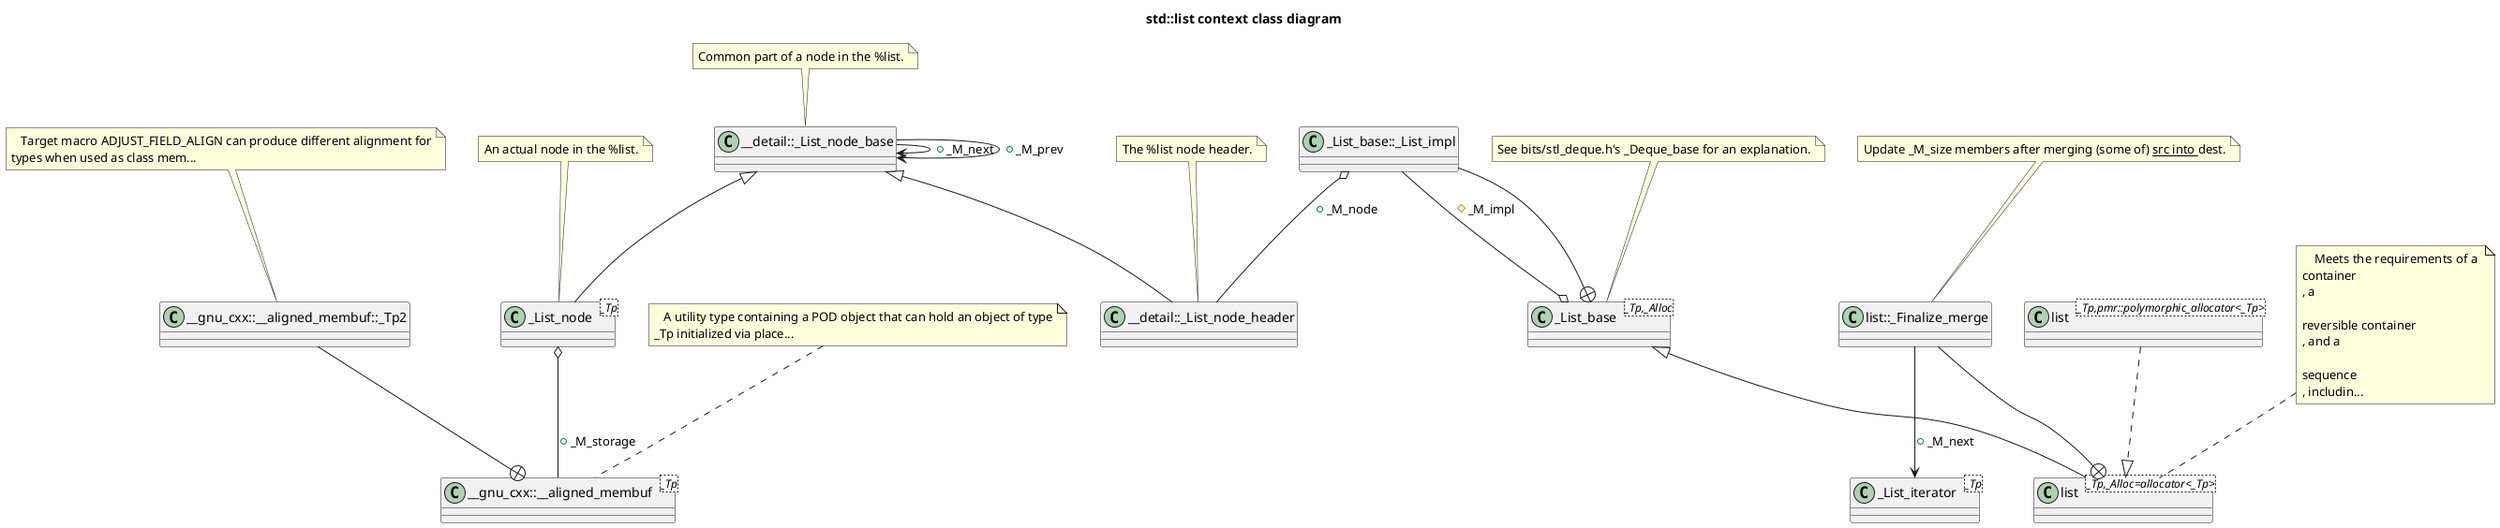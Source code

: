 @startuml
title std::list context class diagram
class "__gnu_cxx::__aligned_membuf<_Tp>" as C_0001780373788828611506
class C_0001780373788828611506 [[https://github.com/gcc-mirror/gcc/blob/releases/gcc-11.4.0/libstdc++-v3/include/ext/aligned_buffer.h#L47{}]] {
__
}
class "__gnu_cxx::__aligned_membuf::_Tp2" as C_0000363944907545484744
class C_0000363944907545484744 [[https://github.com/gcc-mirror/gcc/blob/releases/gcc-11.4.0/libstdc++-v3/include/ext/aligned_buffer.h#L54{}]] {
__
}
class "__detail::_List_node_base" as C_0003061237274580542436
class C_0003061237274580542436 [[https://github.com/gcc-mirror/gcc/blob/releases/gcc-11.4.0/libstdc++-v3/include/bits/stl_list.h#L81{}]] {
__
}
class "__detail::_List_node_header" as C_0000986537528964488307
class C_0000986537528964488307 [[https://github.com/gcc-mirror/gcc/blob/releases/gcc-11.4.0/libstdc++-v3/include/bits/stl_list.h#L104{}]] {
__
}
class "_List_node<_Tp>" as C_0016581430309674106927
class C_0016581430309674106927 [[https://github.com/gcc-mirror/gcc/blob/releases/gcc-11.4.0/libstdc++-v3/include/bits/stl_list.h#L167{}]] {
__
}
class "_List_iterator<_Tp>" as C_0010079646352454332341
class C_0010079646352454332341 [[https://github.com/gcc-mirror/gcc/blob/releases/gcc-11.4.0/libstdc++-v3/include/bits/stl_list.h#L186{}]] {
__
}
class "_List_base<_Tp,_Alloc>" as C_0017268439787651424876
class C_0017268439787651424876 [[https://github.com/gcc-mirror/gcc/blob/releases/gcc-11.4.0/libstdc++-v3/include/bits/stl_list.h#L350{}]] {
__
}
class "_List_base::_List_impl" as C_0009730025766701730813
class C_0009730025766701730813 [[https://github.com/gcc-mirror/gcc/blob/releases/gcc-11.4.0/libstdc++-v3/include/bits/stl_list.h#L375{}]] {
__
}
class "list<_Tp,_Alloc=allocator<_Tp>>" as C_0015609426756015090359
class C_0015609426756015090359 [[https://github.com/gcc-mirror/gcc/blob/releases/gcc-11.4.0/libstdc++-v3/include/bits/stl_list.h#L557{}]] {
__
}
class "list::_Finalize_merge" as C_0008831140152225074072
class C_0008831140152225074072 [[https://github.com/gcc-mirror/gcc/blob/releases/gcc-11.4.0/libstdc++-v3/include/bits/stl_list.h#L1973{}]] {
__
}
class "list<_Tp,pmr::polymorphic_allocator<_Tp>>" as C_0005440126081384335850
class C_0005440126081384335850 [[https://github.com/gcc-mirror/gcc/blob/releases/gcc-11.4.0/libstdc++-v3/include/list#L78{}]] {
__
}
C_0000363944907545484744 --+ C_0001780373788828611506
C_0003061237274580542436 --> C_0003061237274580542436 : +_M_next
C_0003061237274580542436 --> C_0003061237274580542436 : +_M_prev
C_0003061237274580542436 <|-- C_0000986537528964488307
C_0016581430309674106927 o-- C_0001780373788828611506 : +_M_storage
C_0003061237274580542436 <|-- C_0016581430309674106927
C_0017268439787651424876 o-- C_0009730025766701730813 : #_M_impl
C_0009730025766701730813 --+ C_0017268439787651424876
C_0009730025766701730813 o-- C_0000986537528964488307 : +_M_node
C_0017268439787651424876 <|-- C_0015609426756015090359
C_0008831140152225074072 --+ C_0015609426756015090359
C_0008831140152225074072 --> C_0010079646352454332341 : +_M_next
C_0005440126081384335850 ..|> C_0015609426756015090359
   note top of C_0001780373788828611506
    A utility type containing a POD object that can hold an object of type
 _Tp initialized via place...
end note
     note top of C_0000363944907545484744
    Target macro ADJUST_FIELD_ALIGN can produce different alignment for
 types when used as class mem...
end note
     note top of C_0003061237274580542436
    Common part of a node in the %list.
end note
     note top of C_0000986537528964488307
    The %list node header.
end note
     note top of C_0016581430309674106927
    An actual node in the %list.
end note
       note top of C_0017268439787651424876
    See bits/stl_deque.h's _Deque_base for an explanation.
end note
       note top of C_0015609426756015090359
    Meets the requirements of a 
container
, a
  
reversible container
, and a
  
sequence
, includin...
end note
     note top of C_0008831140152225074072
    Update _M_size members after merging (some of) __src into __dest.
end note
    


'Generated with clang-uml, version 0.5.3-16-gf97d420
'LLVM version Ubuntu clang version 17.0.6 (++20231209124227+6009708b4367-1~exp1~20231209124336.77)
@enduml
